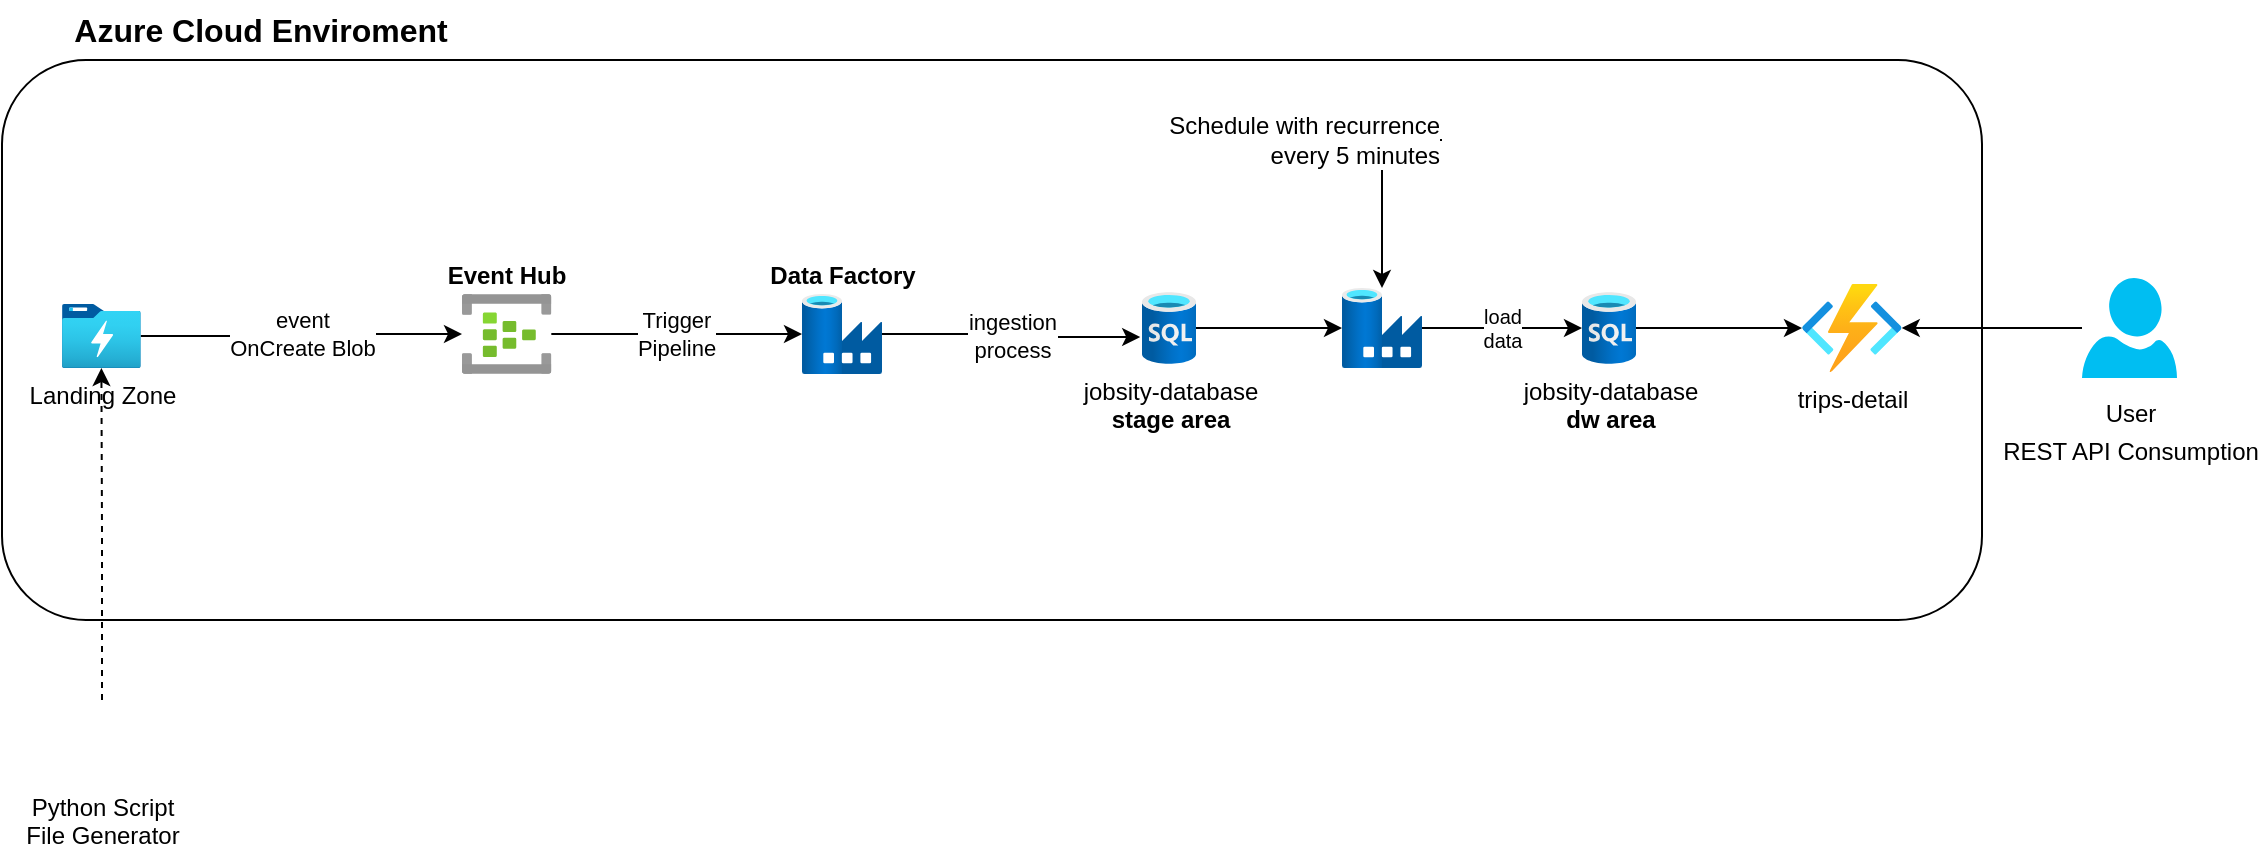 <mxfile version="20.0.2" type="device"><diagram id="T0vV09HLGjtRNtt0nJIK" name="Page-1"><mxGraphModel dx="1422" dy="794" grid="1" gridSize="10" guides="1" tooltips="1" connect="1" arrows="1" fold="1" page="1" pageScale="1" pageWidth="1169" pageHeight="827" math="0" shadow="0"><root><mxCell id="0"/><mxCell id="1" parent="0"/><mxCell id="2nzUe58R2hWLN-UlqmrF-14" value="" style="rounded=1;whiteSpace=wrap;html=1;" vertex="1" parent="1"><mxGeometry x="30" y="240" width="990" height="280" as="geometry"/></mxCell><mxCell id="2nzUe58R2hWLN-UlqmrF-5" value="event&lt;br&gt;OnCreate Blob" style="edgeStyle=orthogonalEdgeStyle;rounded=0;orthogonalLoop=1;jettySize=auto;html=1;" edge="1" parent="1" source="2nzUe58R2hWLN-UlqmrF-2" target="2nzUe58R2hWLN-UlqmrF-4"><mxGeometry relative="1" as="geometry"><mxPoint x="112.19" y="384" as="sourcePoint"/></mxGeometry></mxCell><mxCell id="2nzUe58R2hWLN-UlqmrF-2" value="Landing Zone" style="aspect=fixed;html=1;points=[];align=center;image;fontSize=12;image=img/lib/azure2/storage/Data_Lake_Storage_Gen1.svg;" vertex="1" parent="1"><mxGeometry x="60" y="362" width="39.38" height="32" as="geometry"/></mxCell><mxCell id="2nzUe58R2hWLN-UlqmrF-7" value="Trigger &lt;br&gt;Pipeline" style="edgeStyle=orthogonalEdgeStyle;rounded=0;orthogonalLoop=1;jettySize=auto;html=1;" edge="1" parent="1" source="2nzUe58R2hWLN-UlqmrF-4" target="2nzUe58R2hWLN-UlqmrF-6"><mxGeometry relative="1" as="geometry"/></mxCell><mxCell id="2nzUe58R2hWLN-UlqmrF-4" value="Event Hub" style="aspect=fixed;html=1;points=[];align=center;image;fontSize=12;image=img/lib/azure2/iot/Event_Hubs.svg;labelPosition=center;verticalLabelPosition=top;verticalAlign=bottom;fontStyle=1" vertex="1" parent="1"><mxGeometry x="260" y="357" width="44.66" height="40" as="geometry"/></mxCell><mxCell id="2nzUe58R2hWLN-UlqmrF-11" value="ingestion&lt;br&gt;process" style="edgeStyle=orthogonalEdgeStyle;rounded=0;orthogonalLoop=1;jettySize=auto;html=1;entryX=-0.033;entryY=0.625;entryDx=0;entryDy=0;entryPerimeter=0;" edge="1" parent="1" source="2nzUe58R2hWLN-UlqmrF-6" target="2nzUe58R2hWLN-UlqmrF-9"><mxGeometry relative="1" as="geometry"/></mxCell><mxCell id="2nzUe58R2hWLN-UlqmrF-6" value="Data Factory" style="aspect=fixed;html=1;points=[];align=center;image;fontSize=12;image=img/lib/azure2/databases/Data_Factory.svg;labelPosition=center;verticalLabelPosition=top;verticalAlign=bottom;fontStyle=1" vertex="1" parent="1"><mxGeometry x="430" y="357" width="40" height="40" as="geometry"/></mxCell><mxCell id="2nzUe58R2hWLN-UlqmrF-21" style="edgeStyle=orthogonalEdgeStyle;rounded=0;orthogonalLoop=1;jettySize=auto;html=1;fontSize=12;" edge="1" parent="1" source="2nzUe58R2hWLN-UlqmrF-9" target="2nzUe58R2hWLN-UlqmrF-20"><mxGeometry relative="1" as="geometry"/></mxCell><mxCell id="2nzUe58R2hWLN-UlqmrF-9" value="jobsity-database&lt;br&gt;&lt;b&gt;stage area&lt;/b&gt;" style="aspect=fixed;html=1;points=[];align=center;image;fontSize=12;image=img/lib/azure2/databases/SQL_Database.svg;" vertex="1" parent="1"><mxGeometry x="600" y="356" width="27" height="36" as="geometry"/></mxCell><mxCell id="2nzUe58R2hWLN-UlqmrF-13" style="edgeStyle=orthogonalEdgeStyle;rounded=0;orthogonalLoop=1;jettySize=auto;html=1;dashed=1;" edge="1" parent="1" source="2nzUe58R2hWLN-UlqmrF-12" target="2nzUe58R2hWLN-UlqmrF-2"><mxGeometry relative="1" as="geometry"/></mxCell><mxCell id="2nzUe58R2hWLN-UlqmrF-12" value="Python Script&lt;br&gt;File Generator" style="shape=image;html=1;verticalAlign=top;verticalLabelPosition=bottom;labelBackgroundColor=#ffffff;imageAspect=0;aspect=fixed;image=https://cdn1.iconfinder.com/data/icons/ionicons-fill-vol-2/512/logo-python-128.png" vertex="1" parent="1"><mxGeometry x="60.0" y="560" width="40" height="40" as="geometry"/></mxCell><mxCell id="2nzUe58R2hWLN-UlqmrF-15" value="Azure Cloud Enviroment" style="text;html=1;strokeColor=none;fillColor=none;align=center;verticalAlign=middle;whiteSpace=wrap;rounded=0;fontSize=16;fontStyle=1" vertex="1" parent="1"><mxGeometry x="59" y="210" width="201" height="30" as="geometry"/></mxCell><mxCell id="2nzUe58R2hWLN-UlqmrF-16" value="trips-detail" style="aspect=fixed;html=1;points=[];align=center;image;fontSize=12;image=img/lib/azure2/compute/Function_Apps.svg;" vertex="1" parent="1"><mxGeometry x="930" y="352" width="49.87" height="44" as="geometry"/></mxCell><mxCell id="2nzUe58R2hWLN-UlqmrF-19" style="edgeStyle=orthogonalEdgeStyle;rounded=0;orthogonalLoop=1;jettySize=auto;html=1;fontSize=16;" edge="1" parent="1" source="2nzUe58R2hWLN-UlqmrF-18" target="2nzUe58R2hWLN-UlqmrF-16"><mxGeometry relative="1" as="geometry"/></mxCell><mxCell id="2nzUe58R2hWLN-UlqmrF-18" value="&lt;font style=&quot;font-size: 12px;&quot;&gt;User&lt;br&gt;REST API Consumption&lt;/font&gt;" style="verticalLabelPosition=bottom;html=1;verticalAlign=top;align=center;strokeColor=none;fillColor=#00BEF2;shape=mxgraph.azure.user;fontSize=16;" vertex="1" parent="1"><mxGeometry x="1070" y="349" width="47.5" height="50" as="geometry"/></mxCell><mxCell id="2nzUe58R2hWLN-UlqmrF-23" value="load&lt;br style=&quot;font-size: 10px;&quot;&gt;data" style="edgeStyle=orthogonalEdgeStyle;rounded=0;orthogonalLoop=1;jettySize=auto;html=1;fontSize=10;" edge="1" parent="1" source="2nzUe58R2hWLN-UlqmrF-20" target="2nzUe58R2hWLN-UlqmrF-22"><mxGeometry relative="1" as="geometry"/></mxCell><mxCell id="2nzUe58R2hWLN-UlqmrF-20" value="" style="aspect=fixed;html=1;points=[];align=center;image;fontSize=12;image=img/lib/azure2/databases/Data_Factory.svg;labelPosition=center;verticalLabelPosition=top;verticalAlign=bottom;fontStyle=1" vertex="1" parent="1"><mxGeometry x="700" y="354" width="40" height="40" as="geometry"/></mxCell><mxCell id="2nzUe58R2hWLN-UlqmrF-24" style="edgeStyle=orthogonalEdgeStyle;rounded=0;orthogonalLoop=1;jettySize=auto;html=1;fontSize=12;" edge="1" parent="1" source="2nzUe58R2hWLN-UlqmrF-22" target="2nzUe58R2hWLN-UlqmrF-16"><mxGeometry relative="1" as="geometry"/></mxCell><mxCell id="2nzUe58R2hWLN-UlqmrF-22" value="jobsity-database&lt;br&gt;&lt;b&gt;dw area&lt;/b&gt;" style="aspect=fixed;html=1;points=[];align=center;image;fontSize=12;image=img/lib/azure2/databases/SQL_Database.svg;" vertex="1" parent="1"><mxGeometry x="820" y="356" width="27" height="36" as="geometry"/></mxCell><mxCell id="2nzUe58R2hWLN-UlqmrF-27" style="edgeStyle=orthogonalEdgeStyle;rounded=0;orthogonalLoop=1;jettySize=auto;html=1;fontSize=12;" edge="1" parent="1" source="2nzUe58R2hWLN-UlqmrF-26" target="2nzUe58R2hWLN-UlqmrF-20"><mxGeometry relative="1" as="geometry"/></mxCell><mxCell id="2nzUe58R2hWLN-UlqmrF-26" value="Schedule with recurrence&lt;br&gt;every 5 minutes" style="shape=image;html=1;verticalAlign=middle;verticalLabelPosition=middle;labelBackgroundColor=#ffffff;imageAspect=0;aspect=fixed;image=https://cdn3.iconfinder.com/data/icons/arrows-set-12/512/history-128.png;fontSize=12;labelPosition=left;align=right;" vertex="1" parent="1"><mxGeometry x="750" y="260" width="40" height="40" as="geometry"/></mxCell></root></mxGraphModel></diagram></mxfile>